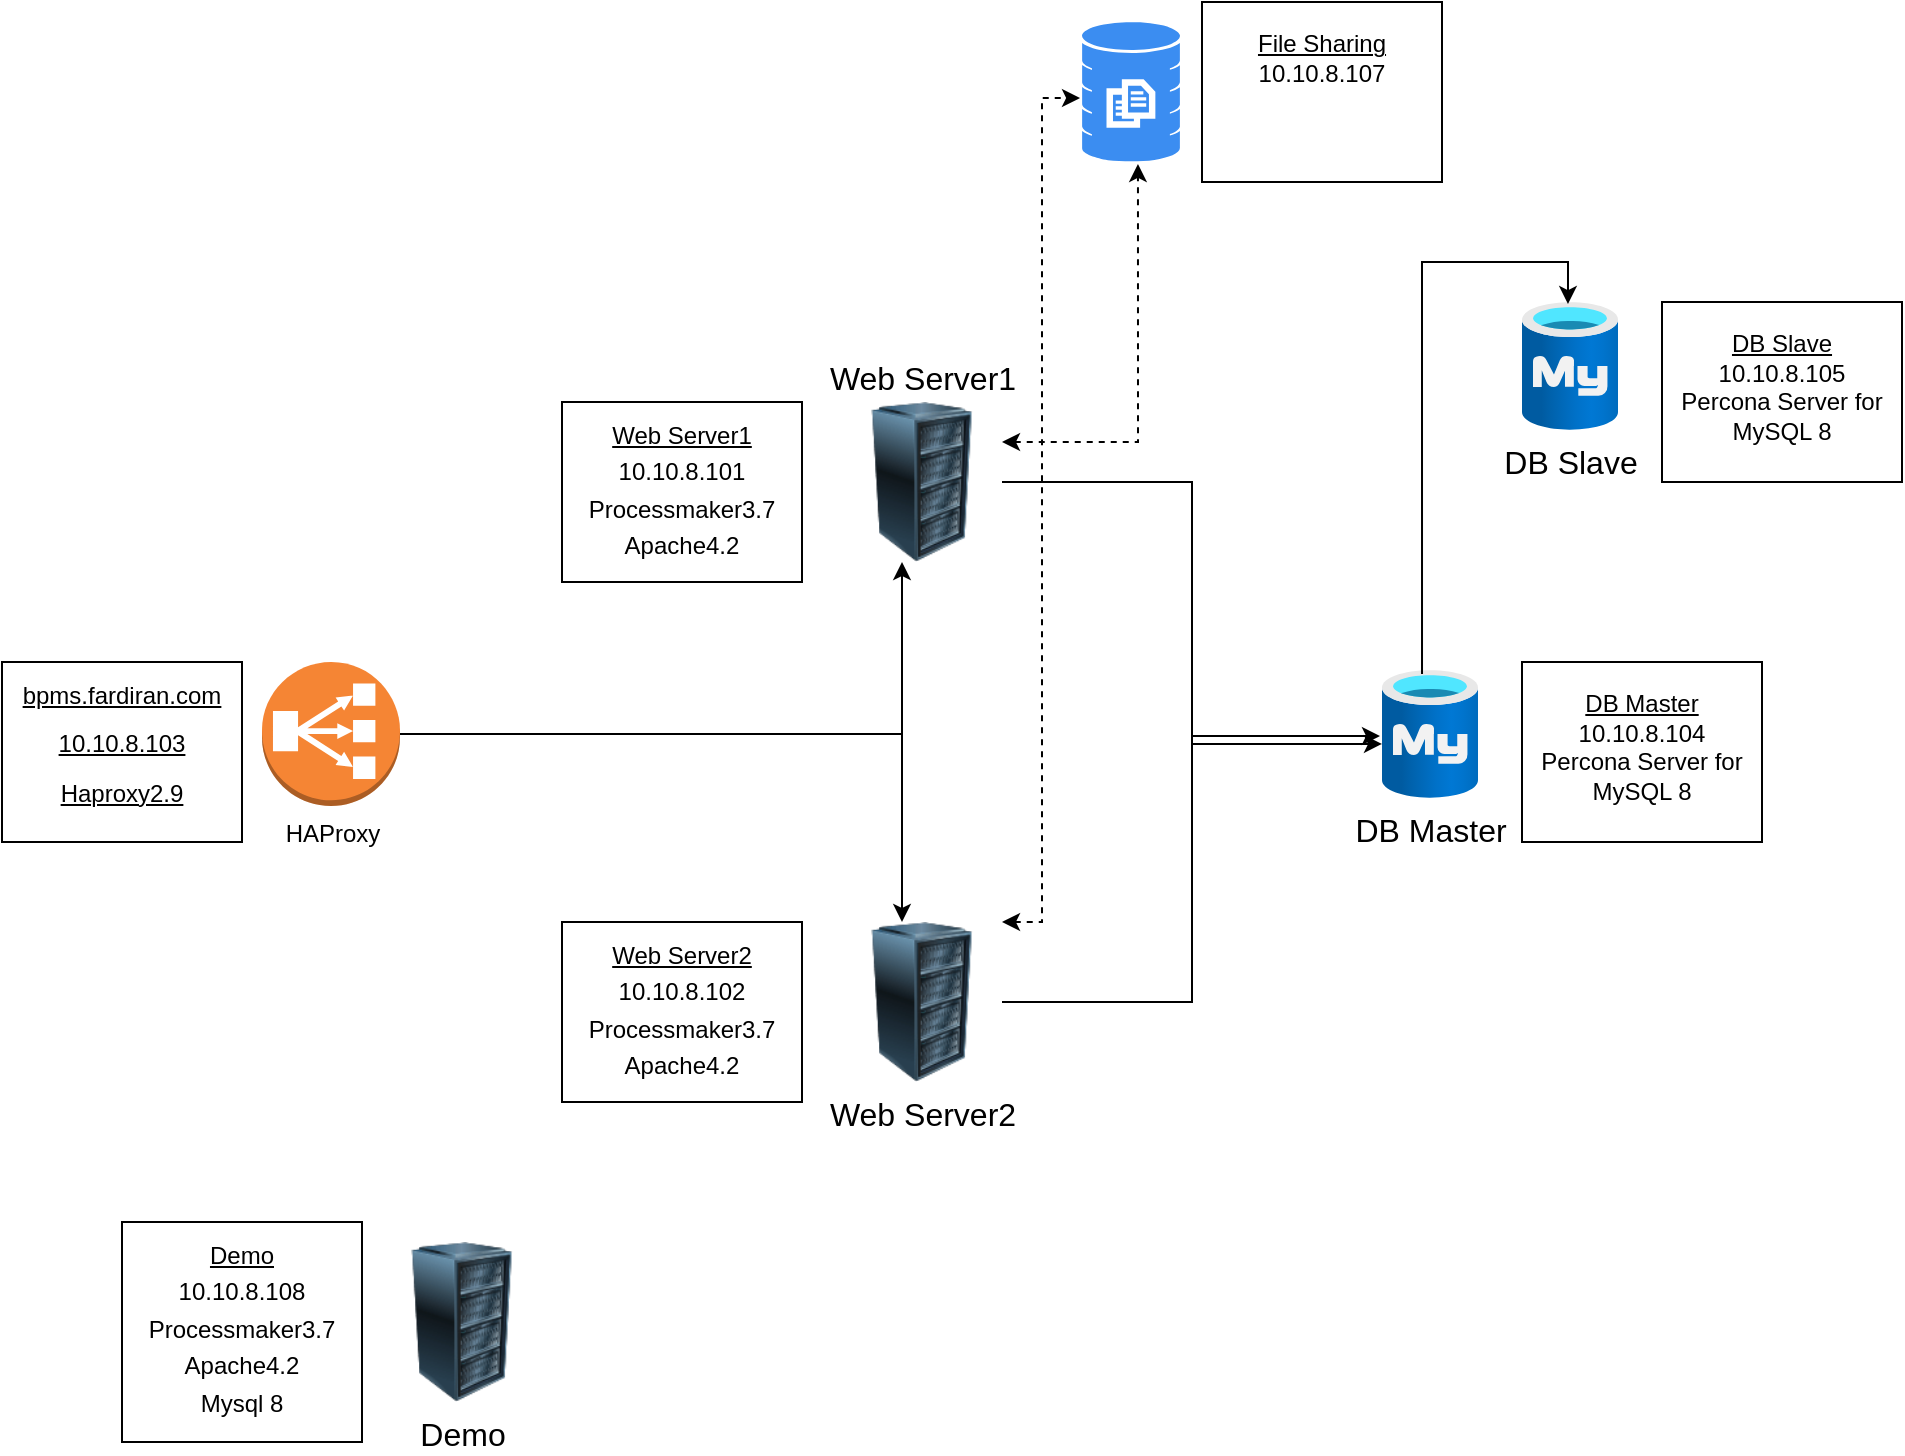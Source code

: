 <mxfile version="24.3.0" type="github">
  <diagram id="0d7cefc2-ccd6-e077-73ed-a8e48b0cddf6" name="Page-1">
    <mxGraphModel dx="2603" dy="772" grid="1" gridSize="10" guides="1" tooltips="1" connect="1" arrows="1" fold="1" page="1" pageScale="1" pageWidth="1169" pageHeight="827" background="none" math="0" shadow="0">
      <root>
        <mxCell id="0" />
        <mxCell id="1" parent="0" />
        <object label="Web Server2" Package="Apache 2.4" id="tYqqfRV4sgVxjDrHHQp--106">
          <mxCell style="image;html=1;image=img/lib/clip_art/computers/Server_Rack_128x128.png;points=[[0,0,0,0,0],[0,0.25,0,0,0],[0,0.5,0,0,0],[0,0.75,0,0,0],[0,1,0,0,0],[0.25,0,0,0,0],[0.25,1,0,0,0],[0.5,0,0,0,0],[0.5,1,0,0,0],[0.75,0,0,0,0],[0.75,1,0,0,0],[1,0,0,0,0],[1,0.25,0,0,0],[1,0.5,0,0,0],[1,0.75,0,0,0],[1,1,0,0,0]];fontSize=16;" parent="1" vertex="1">
            <mxGeometry x="370" y="530" width="80" height="80" as="geometry" />
          </mxCell>
        </object>
        <mxCell id="tYqqfRV4sgVxjDrHHQp--108" value="DB Master" style="image;aspect=fixed;html=1;points=[];align=center;fontSize=16;image=img/lib/azure2/databases/Azure_Database_MySQL_Server.svg;" parent="1" vertex="1">
          <mxGeometry x="640" y="404" width="48" height="64" as="geometry" />
        </mxCell>
        <mxCell id="tYqqfRV4sgVxjDrHHQp--109" value="&lt;p style=&quot;margin:0px;margin-top:10px;text-align:center;text-decoration:underline;&quot;&gt;Web Server2&lt;br&gt;&lt;/p&gt;&lt;p style=&quot;margin:0px;margin-top:4px;text-align:center;&quot;&gt;10.10.8.102&lt;/p&gt;&lt;p style=&quot;margin:0px;margin-top:4px;text-align:center;&quot;&gt;Processmaker3.7&lt;/p&gt;&lt;p style=&quot;margin:0px;margin-top:4px;text-align:center;&quot;&gt;Apache4.2&lt;/p&gt;" style="shape=rect;html=1;overflow=fill;whiteSpace=wrap;" parent="1" vertex="1">
          <mxGeometry x="230" y="530" width="120" height="90" as="geometry" />
        </mxCell>
        <object label="Web Server1" Package="Apache 2.4" id="LFsaM6jL38PYg--eIMn3-1">
          <mxCell style="image;html=1;image=img/lib/clip_art/computers/Server_Rack_128x128.png;points=[[0,0,0,0,0],[0,0.25,0,0,0],[0,0.5,0,0,0],[0,0.75,0,0,0],[0,1,0,0,0],[0.25,0,0,0,0],[0.25,1,0,0,0],[0.5,0,0,0,0],[0.5,1,0,0,0],[0.75,0,0,0,0],[0.75,1,0,0,0],[1,0,0,0,0],[1,0.25,0,0,0],[1,0.5,0,0,0],[1,0.75,0,0,0],[1,1,0,0,0]];fontSize=16;labelPosition=center;verticalLabelPosition=top;align=center;verticalAlign=bottom;" vertex="1" parent="1">
            <mxGeometry x="370" y="270" width="80" height="80" as="geometry" />
          </mxCell>
        </object>
        <mxCell id="LFsaM6jL38PYg--eIMn3-2" value="&lt;p style=&quot;margin:0px;margin-top:10px;text-align:center;text-decoration:underline;&quot;&gt;Web Server1&lt;br&gt;&lt;/p&gt;&lt;p style=&quot;margin:0px;margin-top:4px;text-align:center;&quot;&gt;10.10.8.101&lt;/p&gt;&lt;p style=&quot;margin:0px;margin-top:4px;text-align:center;&quot;&gt;Processmaker3.7&lt;/p&gt;&lt;p style=&quot;margin:0px;margin-top:4px;text-align:center;&quot;&gt;Apache4.2&lt;/p&gt;" style="shape=rect;html=1;overflow=fill;whiteSpace=wrap;" vertex="1" parent="1">
          <mxGeometry x="230" y="270" width="120" height="90" as="geometry" />
        </mxCell>
        <mxCell id="LFsaM6jL38PYg--eIMn3-3" value="HAProxy" style="outlineConnect=0;dashed=0;verticalLabelPosition=bottom;verticalAlign=top;align=center;html=1;shape=mxgraph.aws3.classic_load_balancer;fillColor=#F58534;gradientColor=none;" vertex="1" parent="1">
          <mxGeometry x="80" y="400" width="69" height="72" as="geometry" />
        </mxCell>
        <mxCell id="LFsaM6jL38PYg--eIMn3-4" style="edgeStyle=orthogonalEdgeStyle;rounded=0;orthogonalLoop=1;jettySize=auto;html=1;entryX=0.375;entryY=1;entryDx=0;entryDy=0;entryPerimeter=0;" edge="1" parent="1" source="LFsaM6jL38PYg--eIMn3-3" target="LFsaM6jL38PYg--eIMn3-1">
          <mxGeometry relative="1" as="geometry" />
        </mxCell>
        <mxCell id="LFsaM6jL38PYg--eIMn3-5" style="edgeStyle=orthogonalEdgeStyle;rounded=0;orthogonalLoop=1;jettySize=auto;html=1;entryX=0.375;entryY=0;entryDx=0;entryDy=0;entryPerimeter=0;" edge="1" parent="1" source="LFsaM6jL38PYg--eIMn3-3" target="tYqqfRV4sgVxjDrHHQp--106">
          <mxGeometry relative="1" as="geometry" />
        </mxCell>
        <mxCell id="LFsaM6jL38PYg--eIMn3-6" value="&lt;p style=&quot;margin:0px;margin-top:10px;text-align:center;text-decoration:underline;&quot;&gt;bpms.fardiran.com&lt;/p&gt;&lt;p style=&quot;margin: 10px 0px 0px; text-align: center;&quot;&gt;&lt;u&gt;10.10.8.103&lt;/u&gt;&lt;br&gt;&lt;/p&gt;&lt;p style=&quot;margin: 10px 0px 0px; text-align: center;&quot;&gt;&lt;u&gt;Haproxy2.9&lt;/u&gt;&lt;/p&gt;" style="shape=rect;html=1;overflow=fill;whiteSpace=wrap;" vertex="1" parent="1">
          <mxGeometry x="-50" y="400" width="120" height="90" as="geometry" />
        </mxCell>
        <mxCell id="LFsaM6jL38PYg--eIMn3-7" value="&lt;div&gt;&lt;u&gt;&lt;br&gt;&lt;/u&gt;&lt;/div&gt;&lt;div&gt;&lt;u&gt;DB Master&lt;/u&gt;&lt;/div&gt;&lt;div&gt;10.10.8.104&lt;/div&gt;&lt;div&gt;Percona Server for MySQL 8&lt;br&gt;&lt;/div&gt;" style="shape=rect;html=1;overflow=fill;whiteSpace=wrap;" vertex="1" parent="1">
          <mxGeometry x="710" y="400" width="120" height="90" as="geometry" />
        </mxCell>
        <mxCell id="LFsaM6jL38PYg--eIMn3-8" style="edgeStyle=orthogonalEdgeStyle;rounded=0;orthogonalLoop=1;jettySize=auto;html=1;entryX=0;entryY=0.578;entryDx=0;entryDy=0;entryPerimeter=0;" edge="1" parent="1" source="LFsaM6jL38PYg--eIMn3-1" target="tYqqfRV4sgVxjDrHHQp--108">
          <mxGeometry relative="1" as="geometry" />
        </mxCell>
        <mxCell id="LFsaM6jL38PYg--eIMn3-9" style="edgeStyle=orthogonalEdgeStyle;rounded=0;orthogonalLoop=1;jettySize=auto;html=1;entryX=-0.021;entryY=0.516;entryDx=0;entryDy=0;entryPerimeter=0;" edge="1" parent="1" source="tYqqfRV4sgVxjDrHHQp--106" target="tYqqfRV4sgVxjDrHHQp--108">
          <mxGeometry relative="1" as="geometry" />
        </mxCell>
        <mxCell id="LFsaM6jL38PYg--eIMn3-10" value="DB Slave" style="image;aspect=fixed;html=1;points=[];align=center;fontSize=16;image=img/lib/azure2/databases/Azure_Database_MySQL_Server.svg;" vertex="1" parent="1">
          <mxGeometry x="710" y="220" width="48" height="64" as="geometry" />
        </mxCell>
        <mxCell id="LFsaM6jL38PYg--eIMn3-13" value="&lt;div&gt;&lt;u&gt;&lt;br&gt;&lt;/u&gt;&lt;/div&gt;&lt;div&gt;&lt;u&gt;DB Slave&lt;/u&gt;&lt;/div&gt;&lt;div&gt;10.10.8.105&lt;/div&gt;&lt;div&gt;Percona Server for MySQL 8&lt;br&gt;&lt;/div&gt;" style="shape=rect;html=1;overflow=fill;whiteSpace=wrap;" vertex="1" parent="1">
          <mxGeometry x="780" y="220" width="120" height="90" as="geometry" />
        </mxCell>
        <mxCell id="LFsaM6jL38PYg--eIMn3-14" style="edgeStyle=orthogonalEdgeStyle;rounded=0;orthogonalLoop=1;jettySize=auto;html=1;entryX=0.479;entryY=0.016;entryDx=0;entryDy=0;entryPerimeter=0;exitX=0.417;exitY=0.031;exitDx=0;exitDy=0;exitPerimeter=0;" edge="1" parent="1" source="tYqqfRV4sgVxjDrHHQp--108" target="LFsaM6jL38PYg--eIMn3-10">
          <mxGeometry relative="1" as="geometry">
            <Array as="points">
              <mxPoint x="660" y="200" />
              <mxPoint x="733" y="200" />
            </Array>
          </mxGeometry>
        </mxCell>
        <object label="Demo" Package="Apache 2.4" id="LFsaM6jL38PYg--eIMn3-15">
          <mxCell style="image;html=1;image=img/lib/clip_art/computers/Server_Rack_128x128.png;points=[[0,0,0,0,0],[0,0.25,0,0,0],[0,0.5,0,0,0],[0,0.75,0,0,0],[0,1,0,0,0],[0.25,0,0,0,0],[0.25,1,0,0,0],[0.5,0,0,0,0],[0.5,1,0,0,0],[0.75,0,0,0,0],[0.75,1,0,0,0],[1,0,0,0,0],[1,0.25,0,0,0],[1,0.5,0,0,0],[1,0.75,0,0,0],[1,1,0,0,0]];fontSize=16;" vertex="1" parent="1">
            <mxGeometry x="140" y="690" width="80" height="80" as="geometry" />
          </mxCell>
        </object>
        <mxCell id="LFsaM6jL38PYg--eIMn3-16" value="&lt;p style=&quot;margin:0px;margin-top:10px;text-align:center;text-decoration:underline;&quot;&gt;Demo&lt;br&gt;&lt;/p&gt;&lt;p style=&quot;margin:0px;margin-top:4px;text-align:center;&quot;&gt;10.10.8.108&lt;/p&gt;&lt;p style=&quot;margin:0px;margin-top:4px;text-align:center;&quot;&gt;Processmaker3.7&lt;/p&gt;&lt;p style=&quot;margin:0px;margin-top:4px;text-align:center;&quot;&gt;Apache4.2&lt;/p&gt;&lt;p style=&quot;margin:0px;margin-top:4px;text-align:center;&quot;&gt;Mysql 8&lt;/p&gt;" style="shape=rect;html=1;overflow=fill;whiteSpace=wrap;" vertex="1" parent="1">
          <mxGeometry x="10" y="680" width="120" height="110" as="geometry" />
        </mxCell>
        <mxCell id="LFsaM6jL38PYg--eIMn3-17" value="" style="sketch=0;html=1;aspect=fixed;strokeColor=none;shadow=0;fillColor=#3B8DF1;verticalAlign=top;labelPosition=center;verticalLabelPosition=bottom;shape=mxgraph.gcp2.database_3" vertex="1" parent="1">
          <mxGeometry x="490" y="80" width="49" height="70" as="geometry" />
        </mxCell>
        <mxCell id="LFsaM6jL38PYg--eIMn3-18" value="&lt;div&gt;&lt;u&gt;&lt;br&gt;&lt;/u&gt;&lt;/div&gt;&lt;div&gt;&lt;u&gt;File Sharing&lt;/u&gt;&lt;/div&gt;&lt;div&gt;10.10.8.107&lt;/div&gt;&lt;div&gt;&lt;br&gt;&lt;/div&gt;" style="shape=rect;html=1;overflow=fill;whiteSpace=wrap;" vertex="1" parent="1">
          <mxGeometry x="550" y="70" width="120" height="90" as="geometry" />
        </mxCell>
        <mxCell id="LFsaM6jL38PYg--eIMn3-19" style="edgeStyle=orthogonalEdgeStyle;rounded=0;orthogonalLoop=1;jettySize=auto;html=1;entryX=0.571;entryY=1.014;entryDx=0;entryDy=0;entryPerimeter=0;exitX=1;exitY=0.25;exitDx=0;exitDy=0;exitPerimeter=0;startArrow=classic;startFill=1;dashed=1;" edge="1" parent="1" source="LFsaM6jL38PYg--eIMn3-1" target="LFsaM6jL38PYg--eIMn3-17">
          <mxGeometry relative="1" as="geometry" />
        </mxCell>
        <mxCell id="LFsaM6jL38PYg--eIMn3-20" style="edgeStyle=orthogonalEdgeStyle;rounded=0;orthogonalLoop=1;jettySize=auto;html=1;entryX=-0.02;entryY=0.543;entryDx=0;entryDy=0;entryPerimeter=0;startArrow=classic;startFill=1;dashed=1;" edge="1" parent="1" source="tYqqfRV4sgVxjDrHHQp--106" target="LFsaM6jL38PYg--eIMn3-17">
          <mxGeometry relative="1" as="geometry">
            <Array as="points">
              <mxPoint x="470" y="530" />
              <mxPoint x="470" y="118" />
            </Array>
          </mxGeometry>
        </mxCell>
      </root>
    </mxGraphModel>
  </diagram>
</mxfile>
